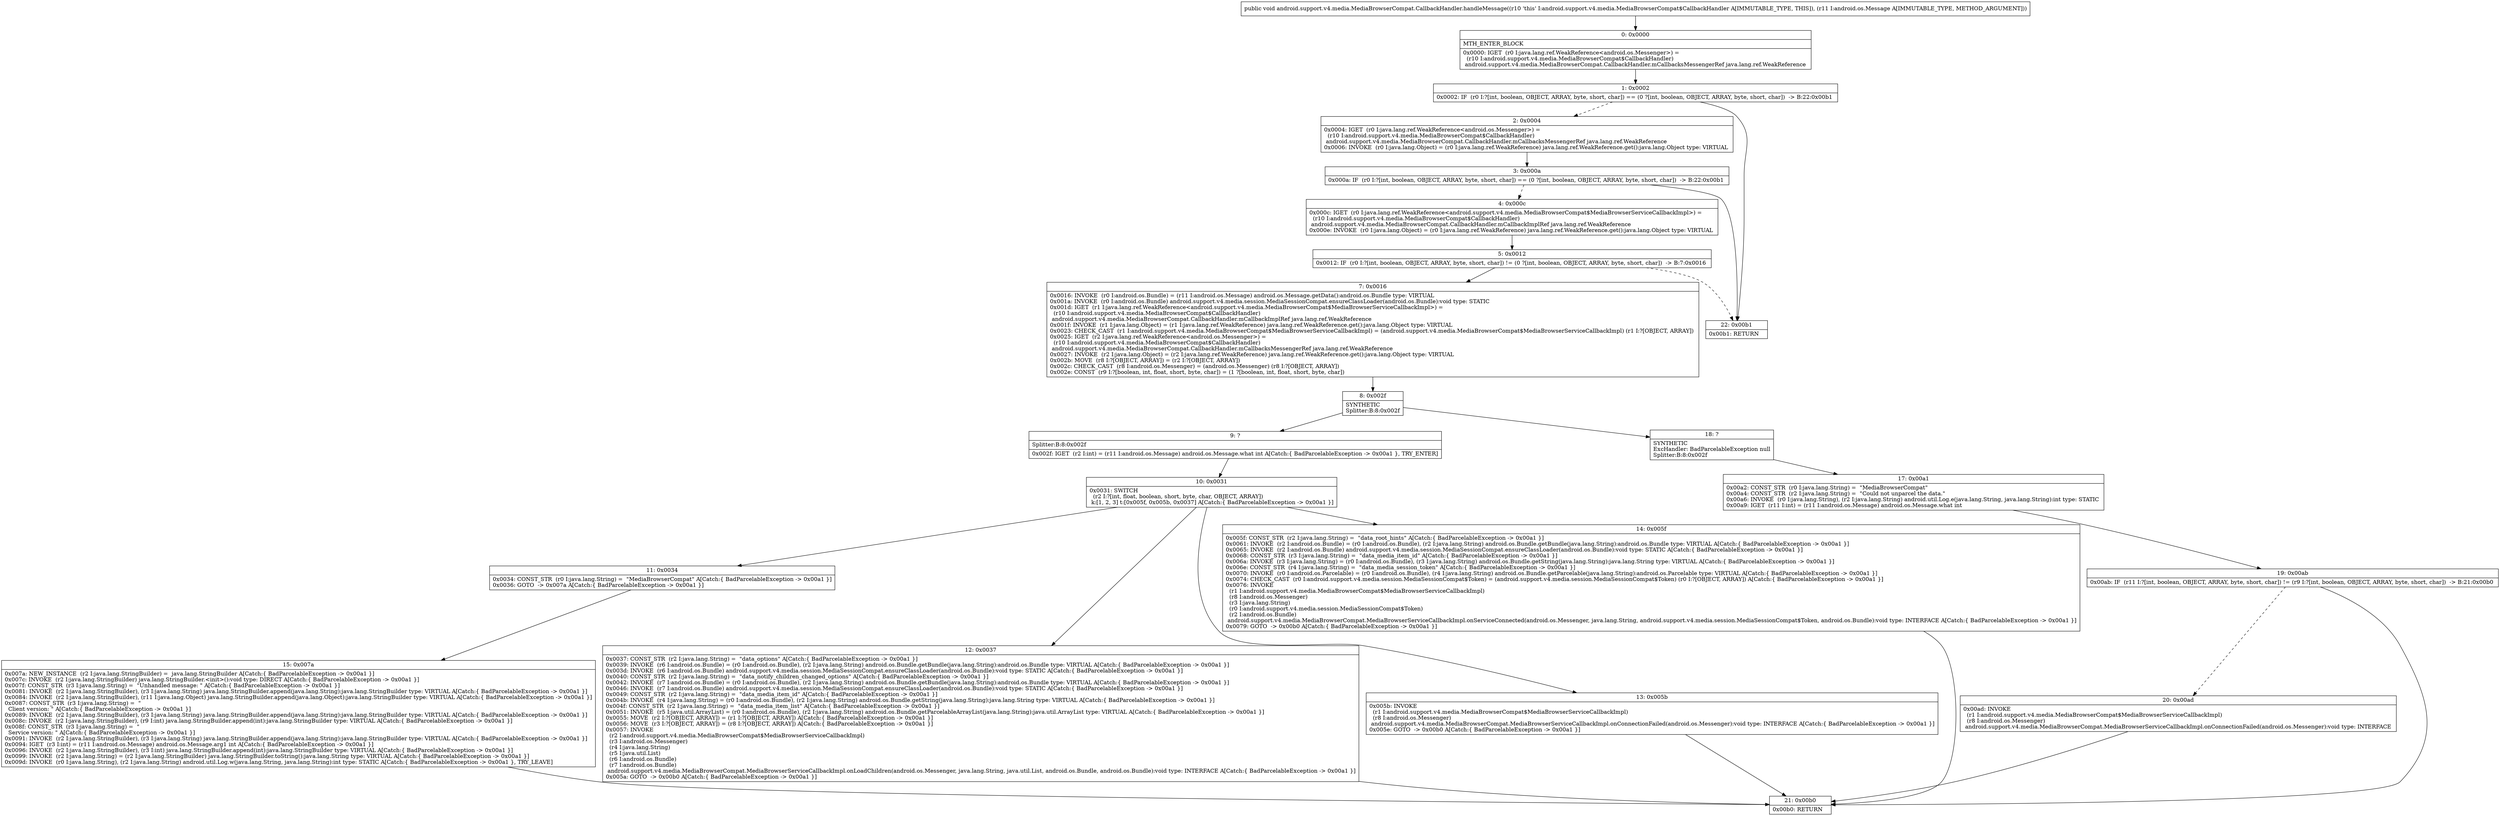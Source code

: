 digraph "CFG forandroid.support.v4.media.MediaBrowserCompat.CallbackHandler.handleMessage(Landroid\/os\/Message;)V" {
Node_0 [shape=record,label="{0\:\ 0x0000|MTH_ENTER_BLOCK\l|0x0000: IGET  (r0 I:java.lang.ref.WeakReference\<android.os.Messenger\>) = \l  (r10 I:android.support.v4.media.MediaBrowserCompat$CallbackHandler)\l android.support.v4.media.MediaBrowserCompat.CallbackHandler.mCallbacksMessengerRef java.lang.ref.WeakReference \l}"];
Node_1 [shape=record,label="{1\:\ 0x0002|0x0002: IF  (r0 I:?[int, boolean, OBJECT, ARRAY, byte, short, char]) == (0 ?[int, boolean, OBJECT, ARRAY, byte, short, char])  \-\> B:22:0x00b1 \l}"];
Node_2 [shape=record,label="{2\:\ 0x0004|0x0004: IGET  (r0 I:java.lang.ref.WeakReference\<android.os.Messenger\>) = \l  (r10 I:android.support.v4.media.MediaBrowserCompat$CallbackHandler)\l android.support.v4.media.MediaBrowserCompat.CallbackHandler.mCallbacksMessengerRef java.lang.ref.WeakReference \l0x0006: INVOKE  (r0 I:java.lang.Object) = (r0 I:java.lang.ref.WeakReference) java.lang.ref.WeakReference.get():java.lang.Object type: VIRTUAL \l}"];
Node_3 [shape=record,label="{3\:\ 0x000a|0x000a: IF  (r0 I:?[int, boolean, OBJECT, ARRAY, byte, short, char]) == (0 ?[int, boolean, OBJECT, ARRAY, byte, short, char])  \-\> B:22:0x00b1 \l}"];
Node_4 [shape=record,label="{4\:\ 0x000c|0x000c: IGET  (r0 I:java.lang.ref.WeakReference\<android.support.v4.media.MediaBrowserCompat$MediaBrowserServiceCallbackImpl\>) = \l  (r10 I:android.support.v4.media.MediaBrowserCompat$CallbackHandler)\l android.support.v4.media.MediaBrowserCompat.CallbackHandler.mCallbackImplRef java.lang.ref.WeakReference \l0x000e: INVOKE  (r0 I:java.lang.Object) = (r0 I:java.lang.ref.WeakReference) java.lang.ref.WeakReference.get():java.lang.Object type: VIRTUAL \l}"];
Node_5 [shape=record,label="{5\:\ 0x0012|0x0012: IF  (r0 I:?[int, boolean, OBJECT, ARRAY, byte, short, char]) != (0 ?[int, boolean, OBJECT, ARRAY, byte, short, char])  \-\> B:7:0x0016 \l}"];
Node_7 [shape=record,label="{7\:\ 0x0016|0x0016: INVOKE  (r0 I:android.os.Bundle) = (r11 I:android.os.Message) android.os.Message.getData():android.os.Bundle type: VIRTUAL \l0x001a: INVOKE  (r0 I:android.os.Bundle) android.support.v4.media.session.MediaSessionCompat.ensureClassLoader(android.os.Bundle):void type: STATIC \l0x001d: IGET  (r1 I:java.lang.ref.WeakReference\<android.support.v4.media.MediaBrowserCompat$MediaBrowserServiceCallbackImpl\>) = \l  (r10 I:android.support.v4.media.MediaBrowserCompat$CallbackHandler)\l android.support.v4.media.MediaBrowserCompat.CallbackHandler.mCallbackImplRef java.lang.ref.WeakReference \l0x001f: INVOKE  (r1 I:java.lang.Object) = (r1 I:java.lang.ref.WeakReference) java.lang.ref.WeakReference.get():java.lang.Object type: VIRTUAL \l0x0023: CHECK_CAST  (r1 I:android.support.v4.media.MediaBrowserCompat$MediaBrowserServiceCallbackImpl) = (android.support.v4.media.MediaBrowserCompat$MediaBrowserServiceCallbackImpl) (r1 I:?[OBJECT, ARRAY]) \l0x0025: IGET  (r2 I:java.lang.ref.WeakReference\<android.os.Messenger\>) = \l  (r10 I:android.support.v4.media.MediaBrowserCompat$CallbackHandler)\l android.support.v4.media.MediaBrowserCompat.CallbackHandler.mCallbacksMessengerRef java.lang.ref.WeakReference \l0x0027: INVOKE  (r2 I:java.lang.Object) = (r2 I:java.lang.ref.WeakReference) java.lang.ref.WeakReference.get():java.lang.Object type: VIRTUAL \l0x002b: MOVE  (r8 I:?[OBJECT, ARRAY]) = (r2 I:?[OBJECT, ARRAY]) \l0x002c: CHECK_CAST  (r8 I:android.os.Messenger) = (android.os.Messenger) (r8 I:?[OBJECT, ARRAY]) \l0x002e: CONST  (r9 I:?[boolean, int, float, short, byte, char]) = (1 ?[boolean, int, float, short, byte, char]) \l}"];
Node_8 [shape=record,label="{8\:\ 0x002f|SYNTHETIC\lSplitter:B:8:0x002f\l}"];
Node_9 [shape=record,label="{9\:\ ?|Splitter:B:8:0x002f\l|0x002f: IGET  (r2 I:int) = (r11 I:android.os.Message) android.os.Message.what int A[Catch:\{ BadParcelableException \-\> 0x00a1 \}, TRY_ENTER]\l}"];
Node_10 [shape=record,label="{10\:\ 0x0031|0x0031: SWITCH  \l  (r2 I:?[int, float, boolean, short, byte, char, OBJECT, ARRAY])\l k:[1, 2, 3] t:[0x005f, 0x005b, 0x0037] A[Catch:\{ BadParcelableException \-\> 0x00a1 \}]\l}"];
Node_11 [shape=record,label="{11\:\ 0x0034|0x0034: CONST_STR  (r0 I:java.lang.String) =  \"MediaBrowserCompat\" A[Catch:\{ BadParcelableException \-\> 0x00a1 \}]\l0x0036: GOTO  \-\> 0x007a A[Catch:\{ BadParcelableException \-\> 0x00a1 \}]\l}"];
Node_12 [shape=record,label="{12\:\ 0x0037|0x0037: CONST_STR  (r2 I:java.lang.String) =  \"data_options\" A[Catch:\{ BadParcelableException \-\> 0x00a1 \}]\l0x0039: INVOKE  (r6 I:android.os.Bundle) = (r0 I:android.os.Bundle), (r2 I:java.lang.String) android.os.Bundle.getBundle(java.lang.String):android.os.Bundle type: VIRTUAL A[Catch:\{ BadParcelableException \-\> 0x00a1 \}]\l0x003d: INVOKE  (r6 I:android.os.Bundle) android.support.v4.media.session.MediaSessionCompat.ensureClassLoader(android.os.Bundle):void type: STATIC A[Catch:\{ BadParcelableException \-\> 0x00a1 \}]\l0x0040: CONST_STR  (r2 I:java.lang.String) =  \"data_notify_children_changed_options\" A[Catch:\{ BadParcelableException \-\> 0x00a1 \}]\l0x0042: INVOKE  (r7 I:android.os.Bundle) = (r0 I:android.os.Bundle), (r2 I:java.lang.String) android.os.Bundle.getBundle(java.lang.String):android.os.Bundle type: VIRTUAL A[Catch:\{ BadParcelableException \-\> 0x00a1 \}]\l0x0046: INVOKE  (r7 I:android.os.Bundle) android.support.v4.media.session.MediaSessionCompat.ensureClassLoader(android.os.Bundle):void type: STATIC A[Catch:\{ BadParcelableException \-\> 0x00a1 \}]\l0x0049: CONST_STR  (r2 I:java.lang.String) =  \"data_media_item_id\" A[Catch:\{ BadParcelableException \-\> 0x00a1 \}]\l0x004b: INVOKE  (r4 I:java.lang.String) = (r0 I:android.os.Bundle), (r2 I:java.lang.String) android.os.Bundle.getString(java.lang.String):java.lang.String type: VIRTUAL A[Catch:\{ BadParcelableException \-\> 0x00a1 \}]\l0x004f: CONST_STR  (r2 I:java.lang.String) =  \"data_media_item_list\" A[Catch:\{ BadParcelableException \-\> 0x00a1 \}]\l0x0051: INVOKE  (r5 I:java.util.ArrayList) = (r0 I:android.os.Bundle), (r2 I:java.lang.String) android.os.Bundle.getParcelableArrayList(java.lang.String):java.util.ArrayList type: VIRTUAL A[Catch:\{ BadParcelableException \-\> 0x00a1 \}]\l0x0055: MOVE  (r2 I:?[OBJECT, ARRAY]) = (r1 I:?[OBJECT, ARRAY]) A[Catch:\{ BadParcelableException \-\> 0x00a1 \}]\l0x0056: MOVE  (r3 I:?[OBJECT, ARRAY]) = (r8 I:?[OBJECT, ARRAY]) A[Catch:\{ BadParcelableException \-\> 0x00a1 \}]\l0x0057: INVOKE  \l  (r2 I:android.support.v4.media.MediaBrowserCompat$MediaBrowserServiceCallbackImpl)\l  (r3 I:android.os.Messenger)\l  (r4 I:java.lang.String)\l  (r5 I:java.util.List)\l  (r6 I:android.os.Bundle)\l  (r7 I:android.os.Bundle)\l android.support.v4.media.MediaBrowserCompat.MediaBrowserServiceCallbackImpl.onLoadChildren(android.os.Messenger, java.lang.String, java.util.List, android.os.Bundle, android.os.Bundle):void type: INTERFACE A[Catch:\{ BadParcelableException \-\> 0x00a1 \}]\l0x005a: GOTO  \-\> 0x00b0 A[Catch:\{ BadParcelableException \-\> 0x00a1 \}]\l}"];
Node_13 [shape=record,label="{13\:\ 0x005b|0x005b: INVOKE  \l  (r1 I:android.support.v4.media.MediaBrowserCompat$MediaBrowserServiceCallbackImpl)\l  (r8 I:android.os.Messenger)\l android.support.v4.media.MediaBrowserCompat.MediaBrowserServiceCallbackImpl.onConnectionFailed(android.os.Messenger):void type: INTERFACE A[Catch:\{ BadParcelableException \-\> 0x00a1 \}]\l0x005e: GOTO  \-\> 0x00b0 A[Catch:\{ BadParcelableException \-\> 0x00a1 \}]\l}"];
Node_14 [shape=record,label="{14\:\ 0x005f|0x005f: CONST_STR  (r2 I:java.lang.String) =  \"data_root_hints\" A[Catch:\{ BadParcelableException \-\> 0x00a1 \}]\l0x0061: INVOKE  (r2 I:android.os.Bundle) = (r0 I:android.os.Bundle), (r2 I:java.lang.String) android.os.Bundle.getBundle(java.lang.String):android.os.Bundle type: VIRTUAL A[Catch:\{ BadParcelableException \-\> 0x00a1 \}]\l0x0065: INVOKE  (r2 I:android.os.Bundle) android.support.v4.media.session.MediaSessionCompat.ensureClassLoader(android.os.Bundle):void type: STATIC A[Catch:\{ BadParcelableException \-\> 0x00a1 \}]\l0x0068: CONST_STR  (r3 I:java.lang.String) =  \"data_media_item_id\" A[Catch:\{ BadParcelableException \-\> 0x00a1 \}]\l0x006a: INVOKE  (r3 I:java.lang.String) = (r0 I:android.os.Bundle), (r3 I:java.lang.String) android.os.Bundle.getString(java.lang.String):java.lang.String type: VIRTUAL A[Catch:\{ BadParcelableException \-\> 0x00a1 \}]\l0x006e: CONST_STR  (r4 I:java.lang.String) =  \"data_media_session_token\" A[Catch:\{ BadParcelableException \-\> 0x00a1 \}]\l0x0070: INVOKE  (r0 I:android.os.Parcelable) = (r0 I:android.os.Bundle), (r4 I:java.lang.String) android.os.Bundle.getParcelable(java.lang.String):android.os.Parcelable type: VIRTUAL A[Catch:\{ BadParcelableException \-\> 0x00a1 \}]\l0x0074: CHECK_CAST  (r0 I:android.support.v4.media.session.MediaSessionCompat$Token) = (android.support.v4.media.session.MediaSessionCompat$Token) (r0 I:?[OBJECT, ARRAY]) A[Catch:\{ BadParcelableException \-\> 0x00a1 \}]\l0x0076: INVOKE  \l  (r1 I:android.support.v4.media.MediaBrowserCompat$MediaBrowserServiceCallbackImpl)\l  (r8 I:android.os.Messenger)\l  (r3 I:java.lang.String)\l  (r0 I:android.support.v4.media.session.MediaSessionCompat$Token)\l  (r2 I:android.os.Bundle)\l android.support.v4.media.MediaBrowserCompat.MediaBrowserServiceCallbackImpl.onServiceConnected(android.os.Messenger, java.lang.String, android.support.v4.media.session.MediaSessionCompat$Token, android.os.Bundle):void type: INTERFACE A[Catch:\{ BadParcelableException \-\> 0x00a1 \}]\l0x0079: GOTO  \-\> 0x00b0 A[Catch:\{ BadParcelableException \-\> 0x00a1 \}]\l}"];
Node_15 [shape=record,label="{15\:\ 0x007a|0x007a: NEW_INSTANCE  (r2 I:java.lang.StringBuilder) =  java.lang.StringBuilder A[Catch:\{ BadParcelableException \-\> 0x00a1 \}]\l0x007c: INVOKE  (r2 I:java.lang.StringBuilder) java.lang.StringBuilder.\<init\>():void type: DIRECT A[Catch:\{ BadParcelableException \-\> 0x00a1 \}]\l0x007f: CONST_STR  (r3 I:java.lang.String) =  \"Unhandled message: \" A[Catch:\{ BadParcelableException \-\> 0x00a1 \}]\l0x0081: INVOKE  (r2 I:java.lang.StringBuilder), (r3 I:java.lang.String) java.lang.StringBuilder.append(java.lang.String):java.lang.StringBuilder type: VIRTUAL A[Catch:\{ BadParcelableException \-\> 0x00a1 \}]\l0x0084: INVOKE  (r2 I:java.lang.StringBuilder), (r11 I:java.lang.Object) java.lang.StringBuilder.append(java.lang.Object):java.lang.StringBuilder type: VIRTUAL A[Catch:\{ BadParcelableException \-\> 0x00a1 \}]\l0x0087: CONST_STR  (r3 I:java.lang.String) =  \"\l  Client version: \" A[Catch:\{ BadParcelableException \-\> 0x00a1 \}]\l0x0089: INVOKE  (r2 I:java.lang.StringBuilder), (r3 I:java.lang.String) java.lang.StringBuilder.append(java.lang.String):java.lang.StringBuilder type: VIRTUAL A[Catch:\{ BadParcelableException \-\> 0x00a1 \}]\l0x008c: INVOKE  (r2 I:java.lang.StringBuilder), (r9 I:int) java.lang.StringBuilder.append(int):java.lang.StringBuilder type: VIRTUAL A[Catch:\{ BadParcelableException \-\> 0x00a1 \}]\l0x008f: CONST_STR  (r3 I:java.lang.String) =  \"\l  Service version: \" A[Catch:\{ BadParcelableException \-\> 0x00a1 \}]\l0x0091: INVOKE  (r2 I:java.lang.StringBuilder), (r3 I:java.lang.String) java.lang.StringBuilder.append(java.lang.String):java.lang.StringBuilder type: VIRTUAL A[Catch:\{ BadParcelableException \-\> 0x00a1 \}]\l0x0094: IGET  (r3 I:int) = (r11 I:android.os.Message) android.os.Message.arg1 int A[Catch:\{ BadParcelableException \-\> 0x00a1 \}]\l0x0096: INVOKE  (r2 I:java.lang.StringBuilder), (r3 I:int) java.lang.StringBuilder.append(int):java.lang.StringBuilder type: VIRTUAL A[Catch:\{ BadParcelableException \-\> 0x00a1 \}]\l0x0099: INVOKE  (r2 I:java.lang.String) = (r2 I:java.lang.StringBuilder) java.lang.StringBuilder.toString():java.lang.String type: VIRTUAL A[Catch:\{ BadParcelableException \-\> 0x00a1 \}]\l0x009d: INVOKE  (r0 I:java.lang.String), (r2 I:java.lang.String) android.util.Log.w(java.lang.String, java.lang.String):int type: STATIC A[Catch:\{ BadParcelableException \-\> 0x00a1 \}, TRY_LEAVE]\l}"];
Node_17 [shape=record,label="{17\:\ 0x00a1|0x00a2: CONST_STR  (r0 I:java.lang.String) =  \"MediaBrowserCompat\" \l0x00a4: CONST_STR  (r2 I:java.lang.String) =  \"Could not unparcel the data.\" \l0x00a6: INVOKE  (r0 I:java.lang.String), (r2 I:java.lang.String) android.util.Log.e(java.lang.String, java.lang.String):int type: STATIC \l0x00a9: IGET  (r11 I:int) = (r11 I:android.os.Message) android.os.Message.what int \l}"];
Node_18 [shape=record,label="{18\:\ ?|SYNTHETIC\lExcHandler: BadParcelableException null\lSplitter:B:8:0x002f\l}"];
Node_19 [shape=record,label="{19\:\ 0x00ab|0x00ab: IF  (r11 I:?[int, boolean, OBJECT, ARRAY, byte, short, char]) != (r9 I:?[int, boolean, OBJECT, ARRAY, byte, short, char])  \-\> B:21:0x00b0 \l}"];
Node_20 [shape=record,label="{20\:\ 0x00ad|0x00ad: INVOKE  \l  (r1 I:android.support.v4.media.MediaBrowserCompat$MediaBrowserServiceCallbackImpl)\l  (r8 I:android.os.Messenger)\l android.support.v4.media.MediaBrowserCompat.MediaBrowserServiceCallbackImpl.onConnectionFailed(android.os.Messenger):void type: INTERFACE \l}"];
Node_21 [shape=record,label="{21\:\ 0x00b0|0x00b0: RETURN   \l}"];
Node_22 [shape=record,label="{22\:\ 0x00b1|0x00b1: RETURN   \l}"];
MethodNode[shape=record,label="{public void android.support.v4.media.MediaBrowserCompat.CallbackHandler.handleMessage((r10 'this' I:android.support.v4.media.MediaBrowserCompat$CallbackHandler A[IMMUTABLE_TYPE, THIS]), (r11 I:android.os.Message A[IMMUTABLE_TYPE, METHOD_ARGUMENT])) }"];
MethodNode -> Node_0;
Node_0 -> Node_1;
Node_1 -> Node_2[style=dashed];
Node_1 -> Node_22;
Node_2 -> Node_3;
Node_3 -> Node_4[style=dashed];
Node_3 -> Node_22;
Node_4 -> Node_5;
Node_5 -> Node_7;
Node_5 -> Node_22[style=dashed];
Node_7 -> Node_8;
Node_8 -> Node_9;
Node_8 -> Node_18;
Node_9 -> Node_10;
Node_10 -> Node_11;
Node_10 -> Node_12;
Node_10 -> Node_13;
Node_10 -> Node_14;
Node_11 -> Node_15;
Node_12 -> Node_21;
Node_13 -> Node_21;
Node_14 -> Node_21;
Node_15 -> Node_21;
Node_17 -> Node_19;
Node_18 -> Node_17;
Node_19 -> Node_20[style=dashed];
Node_19 -> Node_21;
Node_20 -> Node_21;
}

